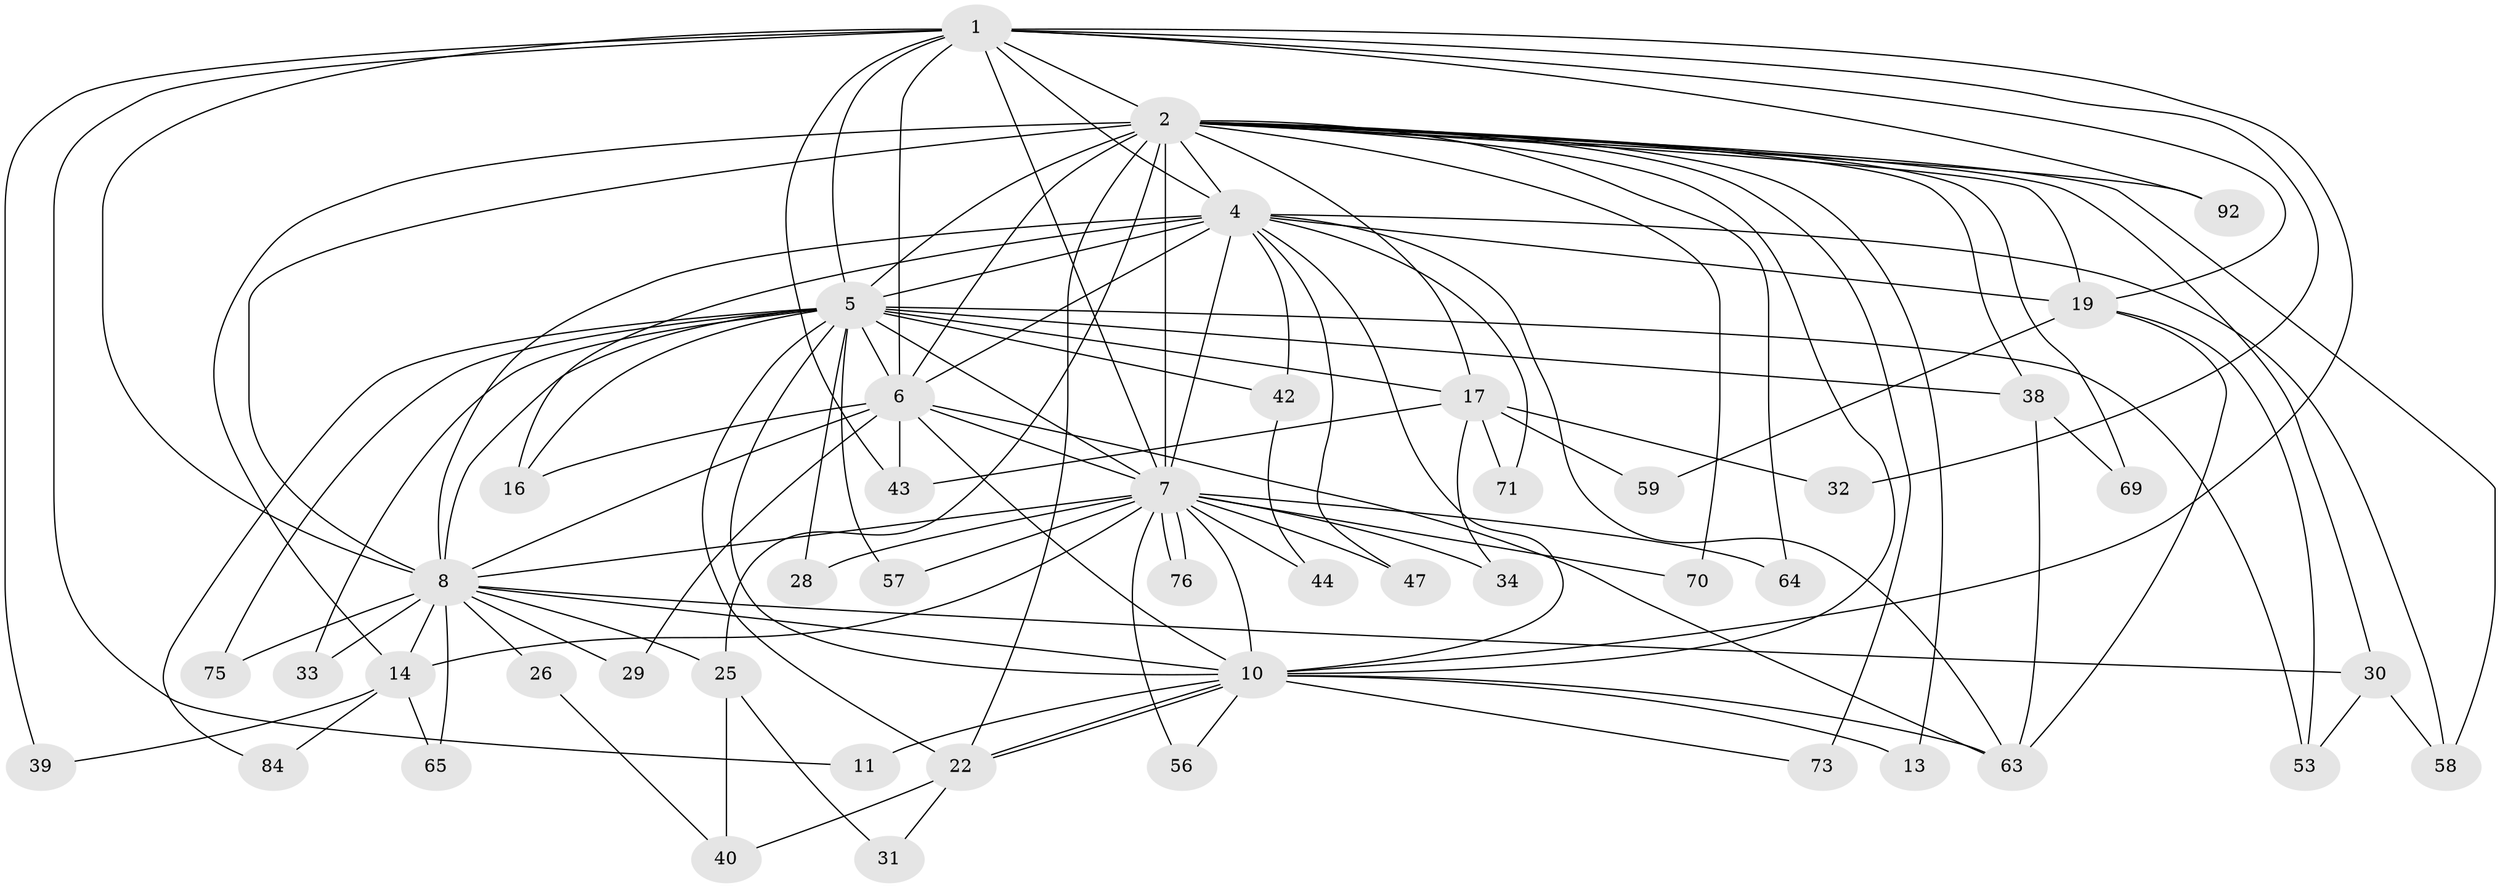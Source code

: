 // original degree distribution, {16: 0.021052631578947368, 18: 0.010526315789473684, 20: 0.031578947368421054, 19: 0.010526315789473684, 15: 0.010526315789473684, 28: 0.010526315789473684, 21: 0.010526315789473684, 2: 0.5157894736842106, 4: 0.07368421052631578, 6: 0.021052631578947368, 3: 0.24210526315789474, 8: 0.021052631578947368, 5: 0.010526315789473684, 9: 0.010526315789473684}
// Generated by graph-tools (version 1.1) at 2025/13/03/09/25 04:13:56]
// undirected, 47 vertices, 117 edges
graph export_dot {
graph [start="1"]
  node [color=gray90,style=filled];
  1;
  2 [super="+24+90+3+60+23+66"];
  4 [super="+46+89+67+48+41+61"];
  5 [super="+9+15+80+86+83"];
  6;
  7 [super="+50+37"];
  8 [super="+20"];
  10;
  11;
  13;
  14;
  16;
  17;
  19 [super="+68"];
  22 [super="+55"];
  25 [super="+87"];
  26;
  28;
  29;
  30;
  31;
  32;
  33;
  34;
  38;
  39;
  40;
  42;
  43 [super="+62"];
  44;
  47;
  53;
  56;
  57;
  58 [super="+74"];
  59;
  63 [super="+81"];
  64;
  65;
  69;
  70;
  71;
  73;
  75;
  76;
  84;
  92;
  1 -- 2 [weight=3];
  1 -- 4;
  1 -- 5 [weight=2];
  1 -- 6;
  1 -- 7;
  1 -- 8;
  1 -- 10;
  1 -- 11;
  1 -- 19;
  1 -- 32;
  1 -- 39;
  1 -- 43;
  1 -- 92;
  2 -- 4 [weight=6];
  2 -- 5 [weight=7];
  2 -- 6 [weight=2];
  2 -- 7 [weight=7];
  2 -- 8 [weight=4];
  2 -- 10 [weight=3];
  2 -- 19 [weight=3];
  2 -- 38;
  2 -- 70;
  2 -- 22;
  2 -- 73 [weight=2];
  2 -- 64;
  2 -- 13;
  2 -- 14;
  2 -- 92;
  2 -- 58;
  2 -- 17;
  2 -- 69;
  2 -- 25;
  2 -- 30;
  4 -- 5 [weight=3];
  4 -- 6;
  4 -- 7 [weight=2];
  4 -- 8 [weight=2];
  4 -- 10 [weight=2];
  4 -- 47;
  4 -- 58;
  4 -- 71;
  4 -- 19;
  4 -- 16;
  4 -- 42;
  4 -- 63;
  5 -- 6 [weight=4];
  5 -- 7 [weight=4];
  5 -- 8 [weight=2];
  5 -- 10 [weight=3];
  5 -- 17 [weight=2];
  5 -- 38;
  5 -- 42 [weight=2];
  5 -- 53;
  5 -- 75;
  5 -- 22;
  5 -- 33;
  5 -- 84;
  5 -- 57;
  5 -- 28;
  5 -- 16;
  6 -- 7;
  6 -- 8;
  6 -- 10;
  6 -- 16;
  6 -- 29;
  6 -- 63;
  6 -- 43;
  7 -- 8;
  7 -- 10 [weight=2];
  7 -- 14;
  7 -- 28;
  7 -- 34;
  7 -- 44;
  7 -- 47;
  7 -- 56;
  7 -- 64;
  7 -- 70;
  7 -- 76;
  7 -- 76;
  7 -- 57;
  8 -- 10 [weight=2];
  8 -- 14;
  8 -- 26 [weight=2];
  8 -- 29;
  8 -- 30;
  8 -- 33;
  8 -- 65;
  8 -- 75;
  8 -- 25;
  10 -- 11;
  10 -- 13;
  10 -- 22;
  10 -- 22;
  10 -- 56;
  10 -- 63;
  10 -- 73;
  14 -- 39;
  14 -- 65;
  14 -- 84;
  17 -- 32;
  17 -- 34;
  17 -- 43;
  17 -- 59;
  17 -- 71;
  19 -- 59;
  19 -- 63;
  19 -- 53;
  22 -- 31;
  22 -- 40;
  25 -- 31;
  25 -- 40;
  26 -- 40;
  30 -- 53;
  30 -- 58;
  38 -- 69;
  38 -- 63;
  42 -- 44;
}
